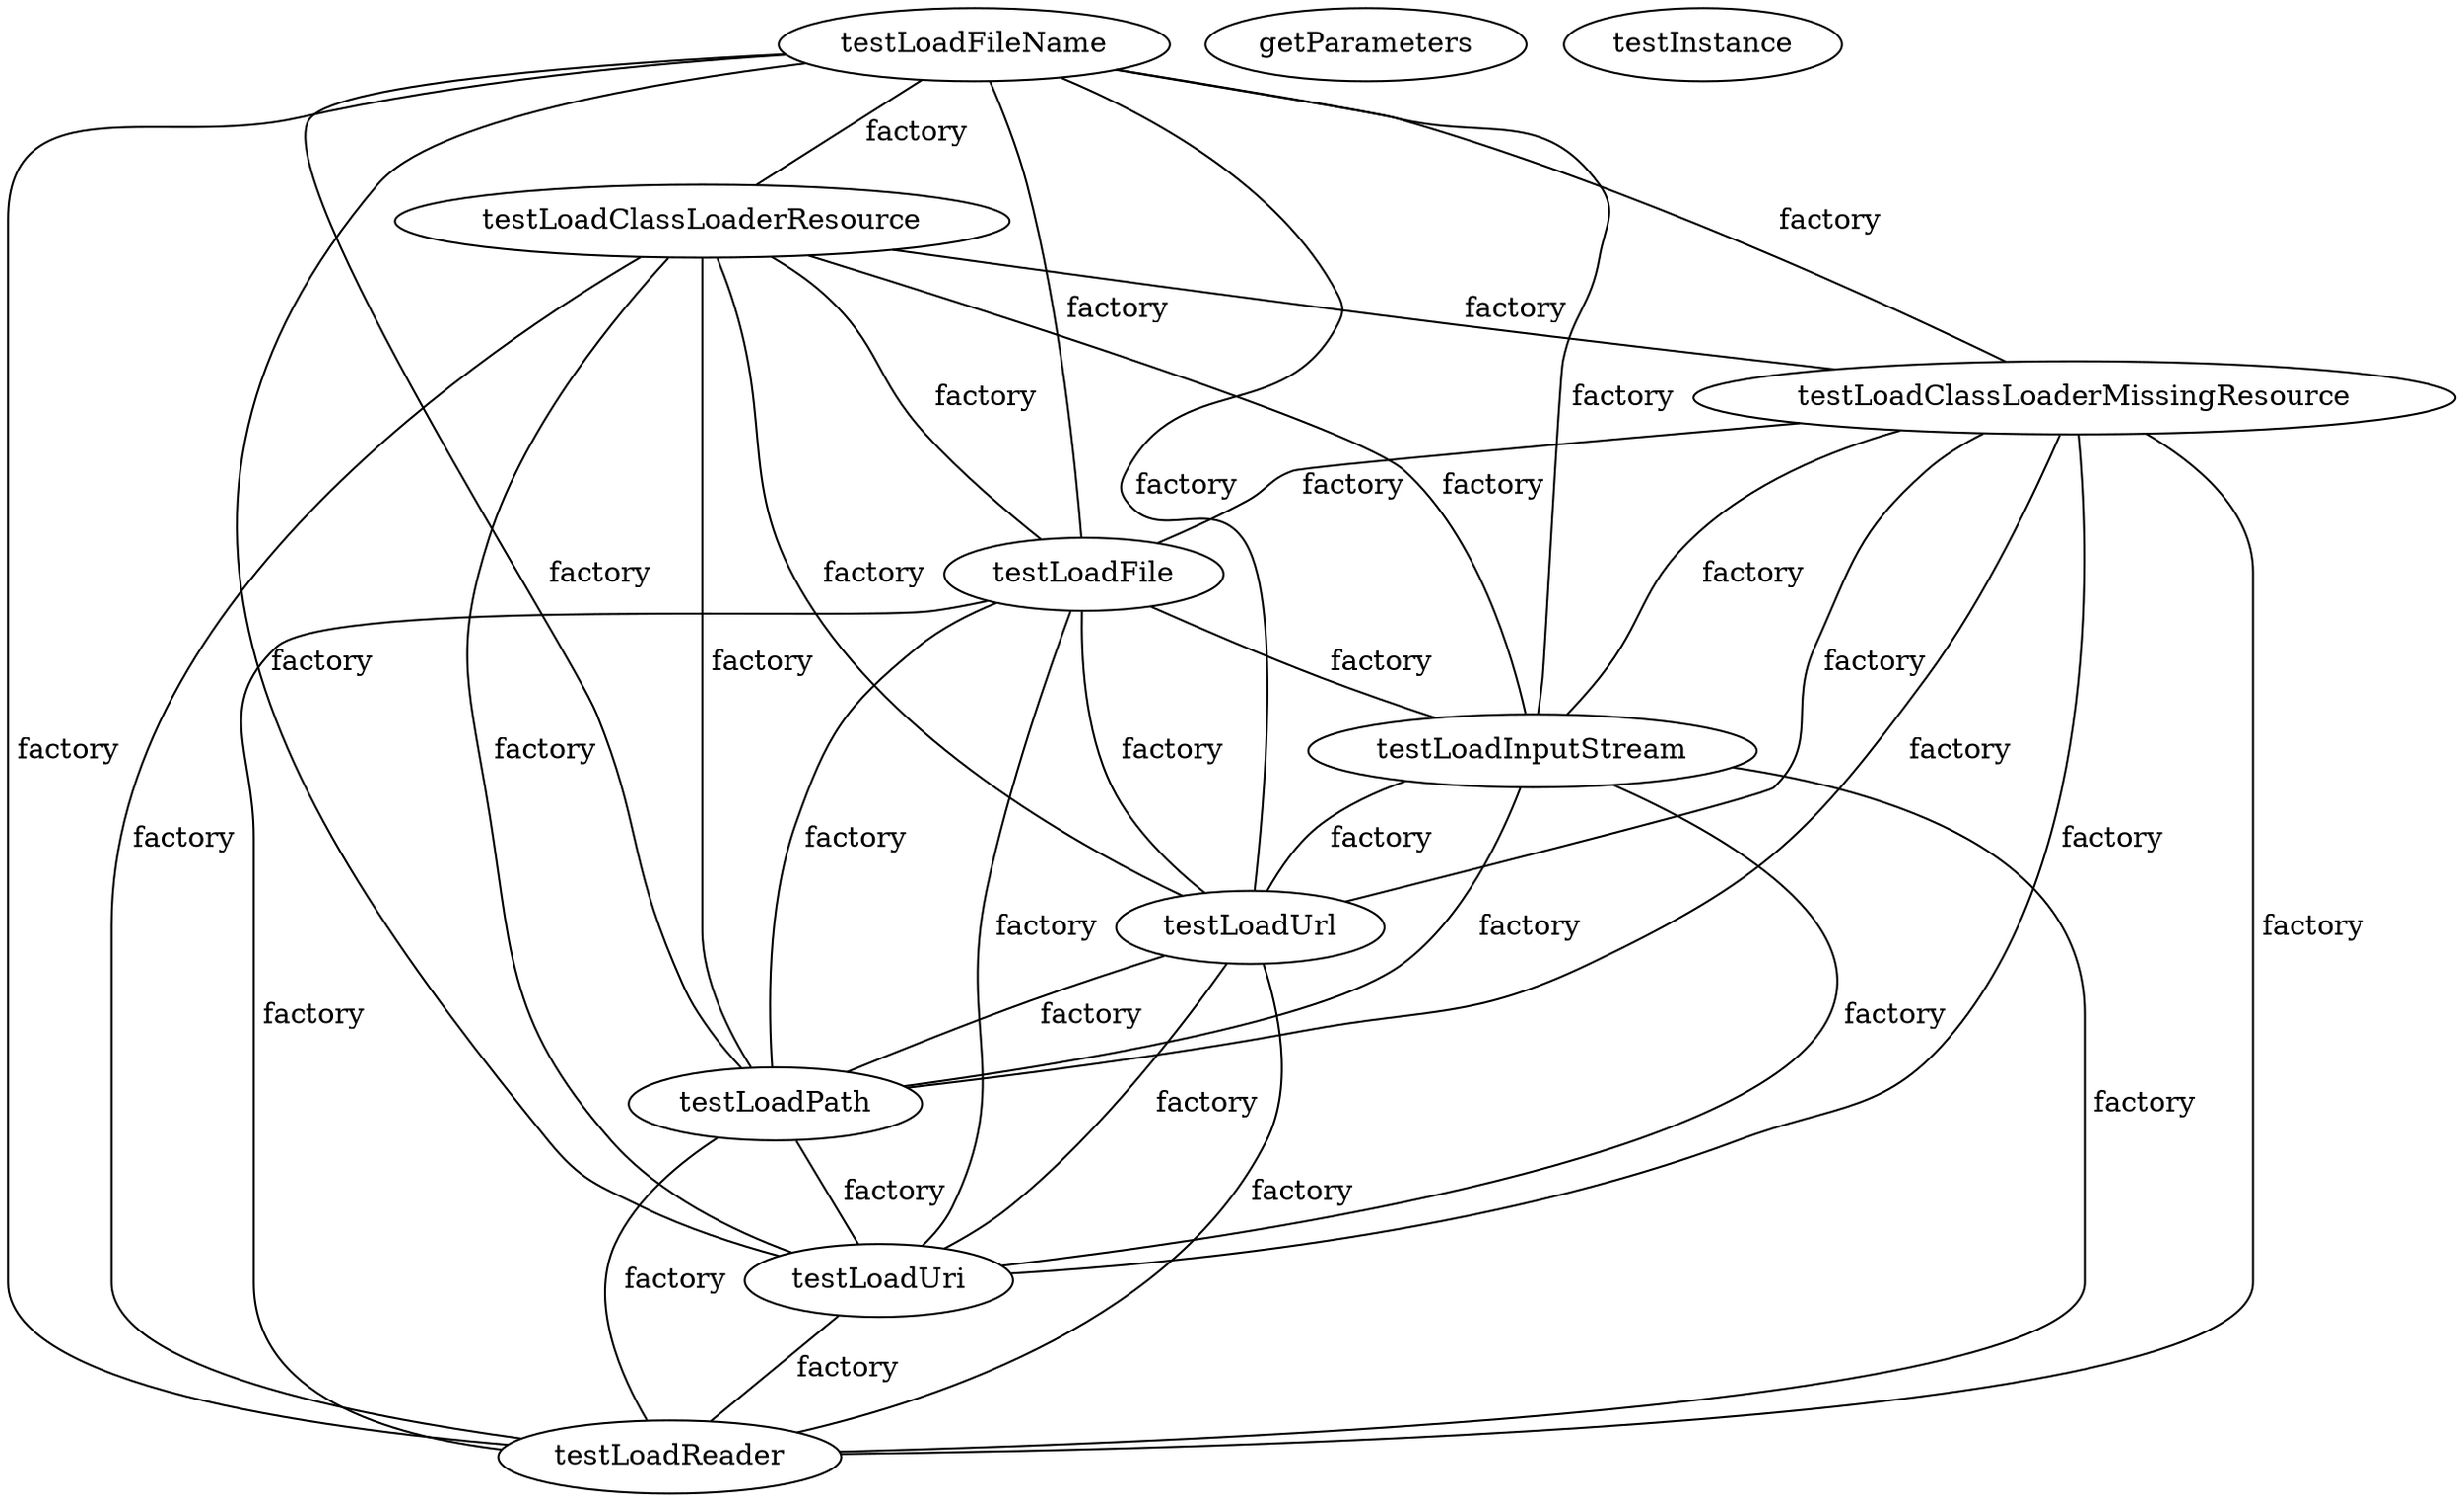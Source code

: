 digraph G {
testLoadFileName;
testLoadClassLoaderResource;
testLoadClassLoaderMissingResource;
getParameters;
testLoadFile;
testLoadInputStream;
testInstance;
testLoadUrl;
testLoadPath;
testLoadUri;
testLoadReader;
testLoadFileName -> testLoadClassLoaderResource [label=" factory", dir=none];
testLoadFileName -> testLoadClassLoaderMissingResource [label=" factory", dir=none];
testLoadFileName -> testLoadFile [label=" factory", dir=none];
testLoadFileName -> testLoadInputStream [label=" factory", dir=none];
testLoadFileName -> testLoadUrl [label=" factory", dir=none];
testLoadFileName -> testLoadPath [label=" factory", dir=none];
testLoadFileName -> testLoadUri [label=" factory", dir=none];
testLoadFileName -> testLoadReader [label=" factory", dir=none];
testLoadClassLoaderResource -> testLoadClassLoaderMissingResource [label=" factory", dir=none];
testLoadClassLoaderResource -> testLoadFile [label=" factory", dir=none];
testLoadClassLoaderResource -> testLoadInputStream [label=" factory", dir=none];
testLoadClassLoaderResource -> testLoadUrl [label=" factory", dir=none];
testLoadClassLoaderResource -> testLoadPath [label=" factory", dir=none];
testLoadClassLoaderResource -> testLoadUri [label=" factory", dir=none];
testLoadClassLoaderResource -> testLoadReader [label=" factory", dir=none];
testLoadClassLoaderMissingResource -> testLoadFile [label=" factory", dir=none];
testLoadClassLoaderMissingResource -> testLoadInputStream [label=" factory", dir=none];
testLoadClassLoaderMissingResource -> testLoadUrl [label=" factory", dir=none];
testLoadClassLoaderMissingResource -> testLoadPath [label=" factory", dir=none];
testLoadClassLoaderMissingResource -> testLoadUri [label=" factory", dir=none];
testLoadClassLoaderMissingResource -> testLoadReader [label=" factory", dir=none];
testLoadFile -> testLoadInputStream [label=" factory", dir=none];
testLoadFile -> testLoadUrl [label=" factory", dir=none];
testLoadFile -> testLoadPath [label=" factory", dir=none];
testLoadFile -> testLoadUri [label=" factory", dir=none];
testLoadFile -> testLoadReader [label=" factory", dir=none];
testLoadInputStream -> testLoadUrl [label=" factory", dir=none];
testLoadInputStream -> testLoadPath [label=" factory", dir=none];
testLoadInputStream -> testLoadUri [label=" factory", dir=none];
testLoadInputStream -> testLoadReader [label=" factory", dir=none];
testLoadUrl -> testLoadPath [label=" factory", dir=none];
testLoadUrl -> testLoadUri [label=" factory", dir=none];
testLoadUrl -> testLoadReader [label=" factory", dir=none];
testLoadPath -> testLoadUri [label=" factory", dir=none];
testLoadPath -> testLoadReader [label=" factory", dir=none];
testLoadUri -> testLoadReader [label=" factory", dir=none];
}
